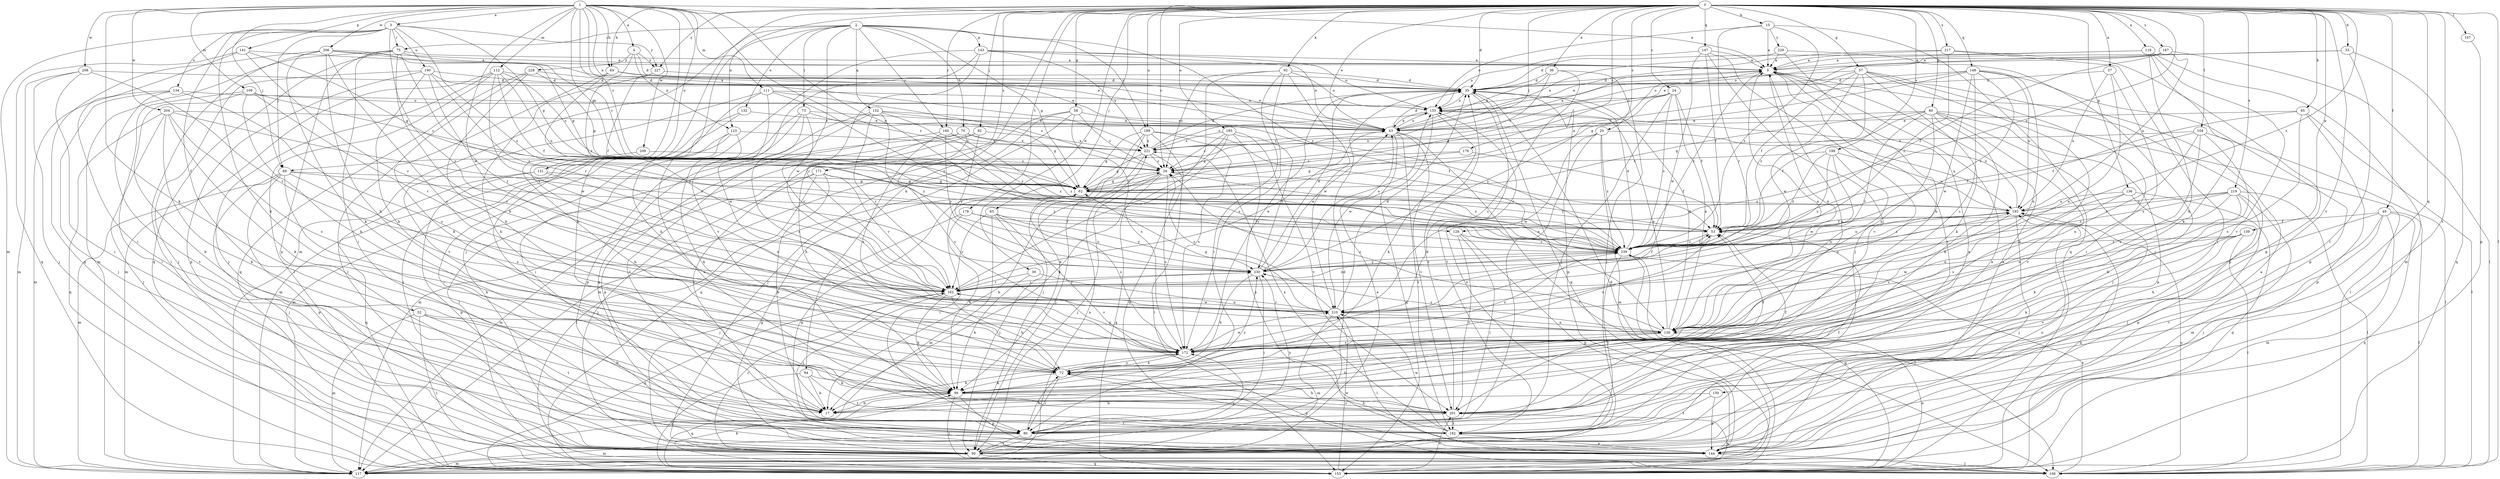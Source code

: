strict digraph  {
0;
1;
2;
3;
4;
9;
15;
17;
20;
24;
26;
30;
33;
35;
36;
37;
43;
49;
52;
53;
57;
58;
60;
62;
65;
69;
70;
72;
73;
75;
80;
82;
83;
89;
90;
92;
94;
99;
104;
107;
108;
109;
111;
112;
117;
118;
123;
126;
128;
131;
132;
134;
135;
136;
139;
141;
143;
144;
147;
148;
150;
152;
153;
160;
162;
167;
171;
172;
176;
178;
182;
185;
189;
190;
192;
199;
201;
204;
206;
208;
209;
210;
217;
219;
221;
227;
228;
229;
230;
239;
0 -> 15  [label=b];
0 -> 17  [label=b];
0 -> 20  [label=c];
0 -> 24  [label=c];
0 -> 26  [label=c];
0 -> 30  [label=d];
0 -> 33  [label=d];
0 -> 35  [label=d];
0 -> 36  [label=e];
0 -> 37  [label=e];
0 -> 43  [label=e];
0 -> 49  [label=f];
0 -> 57  [label=g];
0 -> 58  [label=g];
0 -> 60  [label=g];
0 -> 65  [label=h];
0 -> 69  [label=h];
0 -> 82  [label=j];
0 -> 83  [label=j];
0 -> 89  [label=j];
0 -> 92  [label=k];
0 -> 94  [label=k];
0 -> 104  [label=l];
0 -> 107  [label=l];
0 -> 108  [label=l];
0 -> 118  [label=n];
0 -> 123  [label=n];
0 -> 128  [label=o];
0 -> 136  [label=p];
0 -> 139  [label=p];
0 -> 147  [label=q];
0 -> 148  [label=q];
0 -> 150  [label=q];
0 -> 160  [label=r];
0 -> 167  [label=s];
0 -> 171  [label=s];
0 -> 176  [label=t];
0 -> 178  [label=t];
0 -> 182  [label=t];
0 -> 185  [label=u];
0 -> 189  [label=u];
0 -> 199  [label=v];
0 -> 201  [label=v];
0 -> 217  [label=x];
0 -> 219  [label=x];
0 -> 227  [label=y];
0 -> 239  [label=z];
1 -> 3  [label=a];
1 -> 4  [label=a];
1 -> 9  [label=a];
1 -> 26  [label=c];
1 -> 43  [label=e];
1 -> 62  [label=g];
1 -> 69  [label=h];
1 -> 89  [label=j];
1 -> 99  [label=k];
1 -> 109  [label=m];
1 -> 111  [label=m];
1 -> 112  [label=m];
1 -> 128  [label=o];
1 -> 131  [label=o];
1 -> 141  [label=p];
1 -> 172  [label=s];
1 -> 204  [label=w];
1 -> 206  [label=w];
1 -> 208  [label=w];
1 -> 209  [label=w];
1 -> 210  [label=w];
1 -> 221  [label=x];
1 -> 239  [label=z];
2 -> 17  [label=b];
2 -> 62  [label=g];
2 -> 70  [label=h];
2 -> 73  [label=i];
2 -> 75  [label=i];
2 -> 117  [label=m];
2 -> 132  [label=o];
2 -> 143  [label=p];
2 -> 152  [label=q];
2 -> 160  [label=r];
2 -> 189  [label=u];
2 -> 210  [label=w];
2 -> 239  [label=z];
3 -> 52  [label=f];
3 -> 62  [label=g];
3 -> 75  [label=i];
3 -> 89  [label=j];
3 -> 99  [label=k];
3 -> 117  [label=m];
3 -> 134  [label=o];
3 -> 162  [label=r];
3 -> 190  [label=u];
3 -> 227  [label=y];
3 -> 239  [label=z];
4 -> 35  [label=d];
4 -> 123  [label=n];
4 -> 227  [label=y];
4 -> 228  [label=y];
4 -> 239  [label=z];
9 -> 35  [label=d];
9 -> 126  [label=n];
9 -> 201  [label=v];
9 -> 239  [label=z];
15 -> 9  [label=a];
15 -> 135  [label=o];
15 -> 153  [label=q];
15 -> 162  [label=r];
15 -> 229  [label=y];
15 -> 239  [label=z];
20 -> 80  [label=i];
20 -> 117  [label=m];
20 -> 192  [label=u];
20 -> 210  [label=w];
20 -> 221  [label=x];
20 -> 239  [label=z];
24 -> 53  [label=f];
24 -> 62  [label=g];
24 -> 80  [label=i];
24 -> 126  [label=n];
24 -> 135  [label=o];
24 -> 230  [label=y];
24 -> 239  [label=z];
26 -> 17  [label=b];
26 -> 62  [label=g];
26 -> 90  [label=j];
26 -> 153  [label=q];
26 -> 172  [label=s];
26 -> 239  [label=z];
30 -> 99  [label=k];
30 -> 126  [label=n];
30 -> 162  [label=r];
33 -> 9  [label=a];
33 -> 135  [label=o];
33 -> 153  [label=q];
33 -> 182  [label=t];
35 -> 135  [label=o];
35 -> 144  [label=p];
35 -> 153  [label=q];
35 -> 172  [label=s];
35 -> 182  [label=t];
36 -> 26  [label=c];
36 -> 35  [label=d];
36 -> 43  [label=e];
36 -> 90  [label=j];
36 -> 172  [label=s];
37 -> 35  [label=d];
37 -> 126  [label=n];
37 -> 172  [label=s];
37 -> 192  [label=u];
43 -> 9  [label=a];
43 -> 35  [label=d];
43 -> 108  [label=l];
43 -> 135  [label=o];
43 -> 153  [label=q];
43 -> 182  [label=t];
43 -> 201  [label=v];
43 -> 221  [label=x];
49 -> 53  [label=f];
49 -> 72  [label=h];
49 -> 90  [label=j];
49 -> 108  [label=l];
49 -> 117  [label=m];
49 -> 153  [label=q];
49 -> 182  [label=t];
52 -> 17  [label=b];
52 -> 108  [label=l];
52 -> 117  [label=m];
52 -> 126  [label=n];
52 -> 182  [label=t];
53 -> 26  [label=c];
53 -> 172  [label=s];
53 -> 239  [label=z];
57 -> 17  [label=b];
57 -> 35  [label=d];
57 -> 53  [label=f];
57 -> 80  [label=i];
57 -> 99  [label=k];
57 -> 135  [label=o];
57 -> 144  [label=p];
57 -> 210  [label=w];
57 -> 239  [label=z];
58 -> 26  [label=c];
58 -> 43  [label=e];
58 -> 90  [label=j];
58 -> 117  [label=m];
58 -> 153  [label=q];
58 -> 172  [label=s];
60 -> 43  [label=e];
60 -> 53  [label=f];
60 -> 62  [label=g];
60 -> 90  [label=j];
60 -> 99  [label=k];
60 -> 108  [label=l];
60 -> 126  [label=n];
60 -> 144  [label=p];
60 -> 162  [label=r];
60 -> 201  [label=v];
62 -> 9  [label=a];
62 -> 26  [label=c];
62 -> 53  [label=f];
62 -> 80  [label=i];
62 -> 172  [label=s];
62 -> 192  [label=u];
65 -> 43  [label=e];
65 -> 53  [label=f];
65 -> 108  [label=l];
65 -> 144  [label=p];
65 -> 172  [label=s];
69 -> 35  [label=d];
69 -> 43  [label=e];
69 -> 99  [label=k];
69 -> 162  [label=r];
70 -> 72  [label=h];
70 -> 108  [label=l];
70 -> 172  [label=s];
70 -> 221  [label=x];
70 -> 239  [label=z];
72 -> 9  [label=a];
72 -> 53  [label=f];
72 -> 80  [label=i];
72 -> 99  [label=k];
72 -> 144  [label=p];
72 -> 172  [label=s];
73 -> 43  [label=e];
73 -> 62  [label=g];
73 -> 80  [label=i];
73 -> 144  [label=p];
73 -> 162  [label=r];
73 -> 172  [label=s];
75 -> 9  [label=a];
75 -> 43  [label=e];
75 -> 80  [label=i];
75 -> 117  [label=m];
75 -> 144  [label=p];
75 -> 153  [label=q];
75 -> 162  [label=r];
75 -> 172  [label=s];
80 -> 9  [label=a];
80 -> 72  [label=h];
80 -> 90  [label=j];
80 -> 117  [label=m];
80 -> 230  [label=y];
82 -> 80  [label=i];
82 -> 117  [label=m];
82 -> 221  [label=x];
82 -> 230  [label=y];
83 -> 53  [label=f];
83 -> 90  [label=j];
83 -> 117  [label=m];
83 -> 162  [label=r];
83 -> 201  [label=v];
83 -> 230  [label=y];
89 -> 17  [label=b];
89 -> 62  [label=g];
89 -> 90  [label=j];
89 -> 117  [label=m];
89 -> 144  [label=p];
89 -> 172  [label=s];
89 -> 239  [label=z];
90 -> 9  [label=a];
90 -> 35  [label=d];
90 -> 43  [label=e];
90 -> 62  [label=g];
90 -> 117  [label=m];
90 -> 135  [label=o];
90 -> 153  [label=q];
90 -> 162  [label=r];
90 -> 172  [label=s];
90 -> 192  [label=u];
92 -> 26  [label=c];
92 -> 35  [label=d];
92 -> 80  [label=i];
92 -> 135  [label=o];
92 -> 162  [label=r];
92 -> 172  [label=s];
92 -> 210  [label=w];
94 -> 17  [label=b];
94 -> 99  [label=k];
94 -> 153  [label=q];
94 -> 182  [label=t];
99 -> 17  [label=b];
99 -> 53  [label=f];
99 -> 108  [label=l];
99 -> 144  [label=p];
99 -> 153  [label=q];
99 -> 201  [label=v];
99 -> 230  [label=y];
104 -> 17  [label=b];
104 -> 53  [label=f];
104 -> 108  [label=l];
104 -> 126  [label=n];
104 -> 172  [label=s];
104 -> 221  [label=x];
107 -> 144  [label=p];
108 -> 192  [label=u];
108 -> 239  [label=z];
109 -> 17  [label=b];
109 -> 26  [label=c];
109 -> 72  [label=h];
109 -> 80  [label=i];
109 -> 135  [label=o];
109 -> 162  [label=r];
111 -> 26  [label=c];
111 -> 72  [label=h];
111 -> 135  [label=o];
111 -> 201  [label=v];
111 -> 210  [label=w];
111 -> 239  [label=z];
112 -> 26  [label=c];
112 -> 35  [label=d];
112 -> 53  [label=f];
112 -> 90  [label=j];
112 -> 108  [label=l];
112 -> 117  [label=m];
112 -> 192  [label=u];
112 -> 210  [label=w];
117 -> 221  [label=x];
118 -> 9  [label=a];
118 -> 35  [label=d];
118 -> 72  [label=h];
118 -> 99  [label=k];
118 -> 117  [label=m];
118 -> 201  [label=v];
123 -> 80  [label=i];
123 -> 99  [label=k];
123 -> 117  [label=m];
123 -> 201  [label=v];
123 -> 221  [label=x];
126 -> 9  [label=a];
126 -> 17  [label=b];
126 -> 26  [label=c];
126 -> 35  [label=d];
126 -> 135  [label=o];
126 -> 172  [label=s];
126 -> 230  [label=y];
128 -> 80  [label=i];
128 -> 144  [label=p];
128 -> 201  [label=v];
128 -> 239  [label=z];
131 -> 62  [label=g];
131 -> 126  [label=n];
131 -> 144  [label=p];
131 -> 153  [label=q];
132 -> 43  [label=e];
132 -> 90  [label=j];
132 -> 117  [label=m];
134 -> 90  [label=j];
134 -> 117  [label=m];
134 -> 135  [label=o];
134 -> 172  [label=s];
134 -> 182  [label=t];
135 -> 43  [label=e];
135 -> 99  [label=k];
135 -> 210  [label=w];
136 -> 126  [label=n];
136 -> 144  [label=p];
136 -> 153  [label=q];
136 -> 172  [label=s];
136 -> 192  [label=u];
139 -> 99  [label=k];
139 -> 108  [label=l];
139 -> 201  [label=v];
139 -> 210  [label=w];
139 -> 239  [label=z];
141 -> 9  [label=a];
141 -> 62  [label=g];
141 -> 80  [label=i];
141 -> 153  [label=q];
141 -> 162  [label=r];
143 -> 9  [label=a];
143 -> 43  [label=e];
143 -> 90  [label=j];
143 -> 135  [label=o];
143 -> 162  [label=r];
143 -> 201  [label=v];
143 -> 221  [label=x];
144 -> 9  [label=a];
144 -> 62  [label=g];
144 -> 108  [label=l];
147 -> 9  [label=a];
147 -> 53  [label=f];
147 -> 90  [label=j];
147 -> 135  [label=o];
147 -> 201  [label=v];
147 -> 210  [label=w];
148 -> 26  [label=c];
148 -> 35  [label=d];
148 -> 62  [label=g];
148 -> 126  [label=n];
148 -> 144  [label=p];
148 -> 172  [label=s];
148 -> 192  [label=u];
148 -> 210  [label=w];
148 -> 239  [label=z];
150 -> 17  [label=b];
150 -> 144  [label=p];
150 -> 182  [label=t];
152 -> 43  [label=e];
152 -> 53  [label=f];
152 -> 144  [label=p];
152 -> 162  [label=r];
152 -> 182  [label=t];
152 -> 230  [label=y];
152 -> 239  [label=z];
153 -> 9  [label=a];
153 -> 35  [label=d];
153 -> 99  [label=k];
153 -> 126  [label=n];
153 -> 201  [label=v];
153 -> 210  [label=w];
160 -> 144  [label=p];
160 -> 172  [label=s];
160 -> 221  [label=x];
160 -> 230  [label=y];
160 -> 239  [label=z];
162 -> 43  [label=e];
162 -> 72  [label=h];
162 -> 80  [label=i];
162 -> 99  [label=k];
162 -> 153  [label=q];
162 -> 192  [label=u];
162 -> 210  [label=w];
162 -> 230  [label=y];
162 -> 239  [label=z];
167 -> 9  [label=a];
167 -> 43  [label=e];
167 -> 53  [label=f];
167 -> 108  [label=l];
167 -> 192  [label=u];
171 -> 17  [label=b];
171 -> 62  [label=g];
171 -> 90  [label=j];
171 -> 108  [label=l];
171 -> 117  [label=m];
171 -> 162  [label=r];
172 -> 17  [label=b];
172 -> 72  [label=h];
172 -> 210  [label=w];
172 -> 239  [label=z];
176 -> 26  [label=c];
176 -> 53  [label=f];
176 -> 62  [label=g];
178 -> 53  [label=f];
178 -> 90  [label=j];
178 -> 99  [label=k];
178 -> 230  [label=y];
182 -> 53  [label=f];
182 -> 72  [label=h];
182 -> 144  [label=p];
182 -> 210  [label=w];
182 -> 221  [label=x];
185 -> 17  [label=b];
185 -> 26  [label=c];
185 -> 62  [label=g];
185 -> 144  [label=p];
185 -> 201  [label=v];
185 -> 221  [label=x];
185 -> 230  [label=y];
189 -> 62  [label=g];
189 -> 90  [label=j];
189 -> 99  [label=k];
189 -> 126  [label=n];
189 -> 153  [label=q];
189 -> 172  [label=s];
189 -> 221  [label=x];
190 -> 35  [label=d];
190 -> 43  [label=e];
190 -> 72  [label=h];
190 -> 90  [label=j];
190 -> 144  [label=p];
190 -> 162  [label=r];
190 -> 239  [label=z];
192 -> 53  [label=f];
192 -> 90  [label=j];
192 -> 135  [label=o];
192 -> 153  [label=q];
192 -> 172  [label=s];
192 -> 239  [label=z];
199 -> 26  [label=c];
199 -> 126  [label=n];
199 -> 192  [label=u];
199 -> 210  [label=w];
199 -> 230  [label=y];
199 -> 239  [label=z];
201 -> 35  [label=d];
201 -> 72  [label=h];
201 -> 80  [label=i];
201 -> 153  [label=q];
201 -> 182  [label=t];
204 -> 17  [label=b];
204 -> 43  [label=e];
204 -> 90  [label=j];
204 -> 99  [label=k];
204 -> 153  [label=q];
204 -> 172  [label=s];
204 -> 230  [label=y];
206 -> 9  [label=a];
206 -> 26  [label=c];
206 -> 62  [label=g];
206 -> 72  [label=h];
206 -> 99  [label=k];
206 -> 108  [label=l];
206 -> 153  [label=q];
206 -> 172  [label=s];
208 -> 35  [label=d];
208 -> 80  [label=i];
208 -> 90  [label=j];
208 -> 117  [label=m];
208 -> 162  [label=r];
209 -> 26  [label=c];
209 -> 72  [label=h];
210 -> 26  [label=c];
210 -> 35  [label=d];
210 -> 62  [label=g];
210 -> 108  [label=l];
210 -> 117  [label=m];
210 -> 126  [label=n];
210 -> 162  [label=r];
217 -> 9  [label=a];
217 -> 43  [label=e];
217 -> 80  [label=i];
217 -> 144  [label=p];
217 -> 239  [label=z];
219 -> 53  [label=f];
219 -> 90  [label=j];
219 -> 99  [label=k];
219 -> 108  [label=l];
219 -> 117  [label=m];
219 -> 126  [label=n];
219 -> 192  [label=u];
219 -> 239  [label=z];
221 -> 26  [label=c];
221 -> 35  [label=d];
221 -> 62  [label=g];
221 -> 90  [label=j];
221 -> 108  [label=l];
221 -> 135  [label=o];
227 -> 35  [label=d];
227 -> 53  [label=f];
227 -> 99  [label=k];
228 -> 35  [label=d];
228 -> 62  [label=g];
228 -> 72  [label=h];
228 -> 108  [label=l];
228 -> 153  [label=q];
229 -> 9  [label=a];
229 -> 43  [label=e];
229 -> 72  [label=h];
229 -> 90  [label=j];
230 -> 35  [label=d];
230 -> 43  [label=e];
230 -> 53  [label=f];
230 -> 72  [label=h];
230 -> 80  [label=i];
230 -> 135  [label=o];
230 -> 162  [label=r];
230 -> 239  [label=z];
239 -> 35  [label=d];
239 -> 53  [label=f];
239 -> 108  [label=l];
239 -> 153  [label=q];
239 -> 182  [label=t];
239 -> 192  [label=u];
239 -> 230  [label=y];
}
